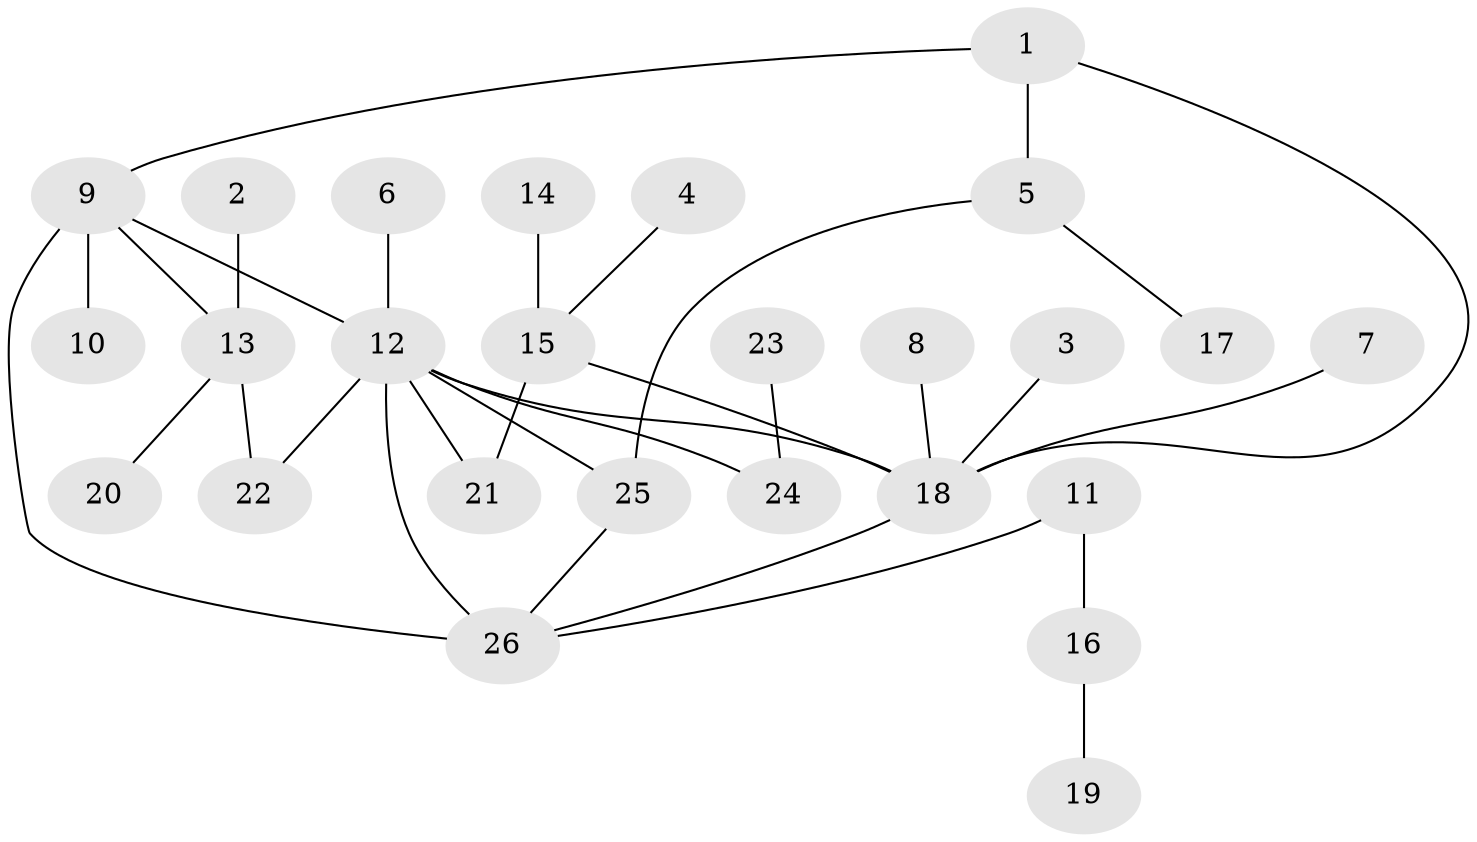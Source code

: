 // original degree distribution, {7: 0.019230769230769232, 3: 0.09615384615384616, 1: 0.5769230769230769, 11: 0.019230769230769232, 9: 0.019230769230769232, 4: 0.057692307692307696, 6: 0.038461538461538464, 5: 0.038461538461538464, 2: 0.1346153846153846}
// Generated by graph-tools (version 1.1) at 2025/02/03/09/25 03:02:33]
// undirected, 26 vertices, 32 edges
graph export_dot {
graph [start="1"]
  node [color=gray90,style=filled];
  1;
  2;
  3;
  4;
  5;
  6;
  7;
  8;
  9;
  10;
  11;
  12;
  13;
  14;
  15;
  16;
  17;
  18;
  19;
  20;
  21;
  22;
  23;
  24;
  25;
  26;
  1 -- 5 [weight=2.0];
  1 -- 9 [weight=1.0];
  1 -- 18 [weight=1.0];
  2 -- 13 [weight=1.0];
  3 -- 18 [weight=1.0];
  4 -- 15 [weight=1.0];
  5 -- 17 [weight=1.0];
  5 -- 25 [weight=1.0];
  6 -- 12 [weight=1.0];
  7 -- 18 [weight=1.0];
  8 -- 18 [weight=1.0];
  9 -- 10 [weight=1.0];
  9 -- 12 [weight=1.0];
  9 -- 13 [weight=1.0];
  9 -- 26 [weight=1.0];
  11 -- 16 [weight=1.0];
  11 -- 26 [weight=1.0];
  12 -- 18 [weight=1.0];
  12 -- 21 [weight=1.0];
  12 -- 22 [weight=1.0];
  12 -- 24 [weight=1.0];
  12 -- 25 [weight=1.0];
  12 -- 26 [weight=2.0];
  13 -- 20 [weight=1.0];
  13 -- 22 [weight=1.0];
  14 -- 15 [weight=1.0];
  15 -- 18 [weight=1.0];
  15 -- 21 [weight=1.0];
  16 -- 19 [weight=1.0];
  18 -- 26 [weight=1.0];
  23 -- 24 [weight=1.0];
  25 -- 26 [weight=1.0];
}
